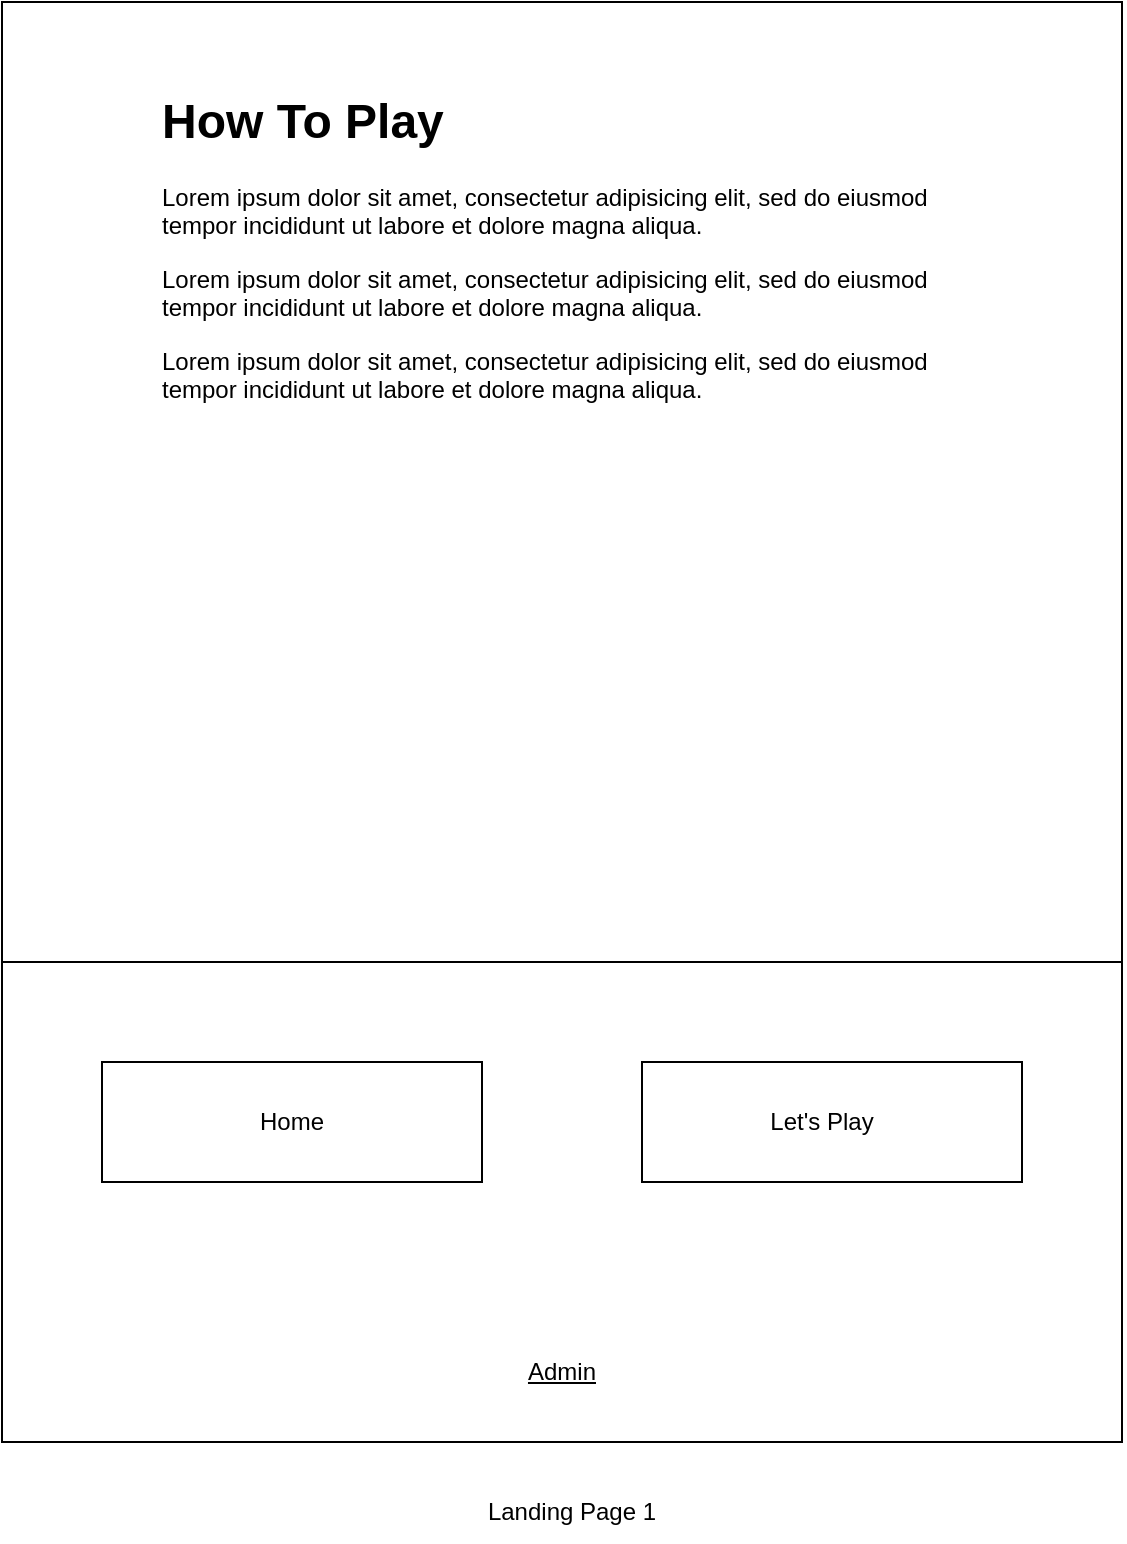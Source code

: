 <mxfile version="16.5.1" type="device"><diagram id="YJbVlOaPb4-M5HWd7XC4" name="Page-1"><mxGraphModel dx="1102" dy="865" grid="1" gridSize="10" guides="1" tooltips="1" connect="1" arrows="1" fold="1" page="1" pageScale="1" pageWidth="850" pageHeight="1100" math="0" shadow="0"><root><mxCell id="0"/><mxCell id="1" parent="0"/><mxCell id="m-GuL3f8GLA5ZSjqdcA6-3" value="" style="rounded=0;whiteSpace=wrap;html=1;direction=south;" parent="1" vertex="1"><mxGeometry x="130" y="40" width="560" height="720" as="geometry"/></mxCell><mxCell id="m-GuL3f8GLA5ZSjqdcA6-4" value="" style="rounded=0;whiteSpace=wrap;html=1;" parent="1" vertex="1"><mxGeometry x="180" y="570" width="190" height="60" as="geometry"/></mxCell><mxCell id="m-GuL3f8GLA5ZSjqdcA6-6" value="" style="rounded=0;whiteSpace=wrap;html=1;" parent="1" vertex="1"><mxGeometry x="450" y="570" width="190" height="60" as="geometry"/></mxCell><mxCell id="m-GuL3f8GLA5ZSjqdcA6-9" value="" style="endArrow=none;html=1;rounded=0;" parent="1" target="m-GuL3f8GLA5ZSjqdcA6-3" edge="1"><mxGeometry width="50" height="50" relative="1" as="geometry"><mxPoint x="130" y="520" as="sourcePoint"/><mxPoint x="180" y="470" as="targetPoint"/><Array as="points"><mxPoint x="490" y="520"/><mxPoint x="690" y="520"/></Array></mxGeometry></mxCell><mxCell id="m-GuL3f8GLA5ZSjqdcA6-10" value="&lt;u&gt;Admin&lt;/u&gt;" style="text;html=1;strokeColor=none;fillColor=none;align=center;verticalAlign=middle;whiteSpace=wrap;rounded=0;" parent="1" vertex="1"><mxGeometry x="380" y="710" width="60" height="30" as="geometry"/></mxCell><mxCell id="m-GuL3f8GLA5ZSjqdcA6-11" value="Let's Play" style="text;html=1;strokeColor=none;fillColor=none;align=center;verticalAlign=middle;whiteSpace=wrap;rounded=0;" parent="1" vertex="1"><mxGeometry x="510" y="585" width="60" height="30" as="geometry"/></mxCell><mxCell id="m-GuL3f8GLA5ZSjqdcA6-12" value="Home" style="text;html=1;strokeColor=none;fillColor=none;align=center;verticalAlign=middle;whiteSpace=wrap;rounded=0;" parent="1" vertex="1"><mxGeometry x="245" y="585" width="60" height="30" as="geometry"/></mxCell><mxCell id="m-GuL3f8GLA5ZSjqdcA6-14" value="&lt;h1&gt;How To Play&lt;/h1&gt;&lt;p&gt;Lorem ipsum dolor sit amet, consectetur adipisicing elit, sed do eiusmod tempor incididunt ut labore et dolore magna aliqua.&lt;/p&gt;&lt;p&gt;Lorem ipsum dolor sit amet, consectetur adipisicing elit, sed do eiusmod tempor incididunt ut labore et dolore magna aliqua.&lt;br&gt;&lt;/p&gt;&lt;p&gt;Lorem ipsum dolor sit amet, consectetur adipisicing elit, sed do eiusmod tempor incididunt ut labore et dolore magna aliqua.&lt;br&gt;&lt;/p&gt;" style="text;html=1;strokeColor=none;fillColor=none;spacing=5;spacingTop=-20;whiteSpace=wrap;overflow=hidden;rounded=0;" parent="1" vertex="1"><mxGeometry x="205" y="80" width="410" height="380" as="geometry"/></mxCell><mxCell id="o0eyGRFBi1Oj6tqqqR8K-1" value="Landing Page 1" style="text;html=1;strokeColor=none;fillColor=none;align=center;verticalAlign=middle;whiteSpace=wrap;rounded=0;" vertex="1" parent="1"><mxGeometry x="350" y="780" width="130" height="30" as="geometry"/></mxCell></root></mxGraphModel></diagram></mxfile>